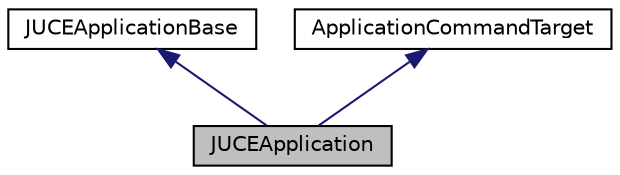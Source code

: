 digraph "JUCEApplication"
{
  bgcolor="transparent";
  edge [fontname="Helvetica",fontsize="10",labelfontname="Helvetica",labelfontsize="10"];
  node [fontname="Helvetica",fontsize="10",shape=record];
  Node0 [label="JUCEApplication",height=0.2,width=0.4,color="black", fillcolor="grey75", style="filled", fontcolor="black"];
  Node1 -> Node0 [dir="back",color="midnightblue",fontsize="10",style="solid",fontname="Helvetica"];
  Node1 [label="JUCEApplicationBase",height=0.2,width=0.4,color="black",URL="$classJUCEApplicationBase.html",tooltip="Abstract base class for application classes. "];
  Node2 -> Node0 [dir="back",color="midnightblue",fontsize="10",style="solid",fontname="Helvetica"];
  Node2 [label="ApplicationCommandTarget",height=0.2,width=0.4,color="black",URL="$classApplicationCommandTarget.html",tooltip="A command target publishes a list of command IDs that it can perform. "];
}
